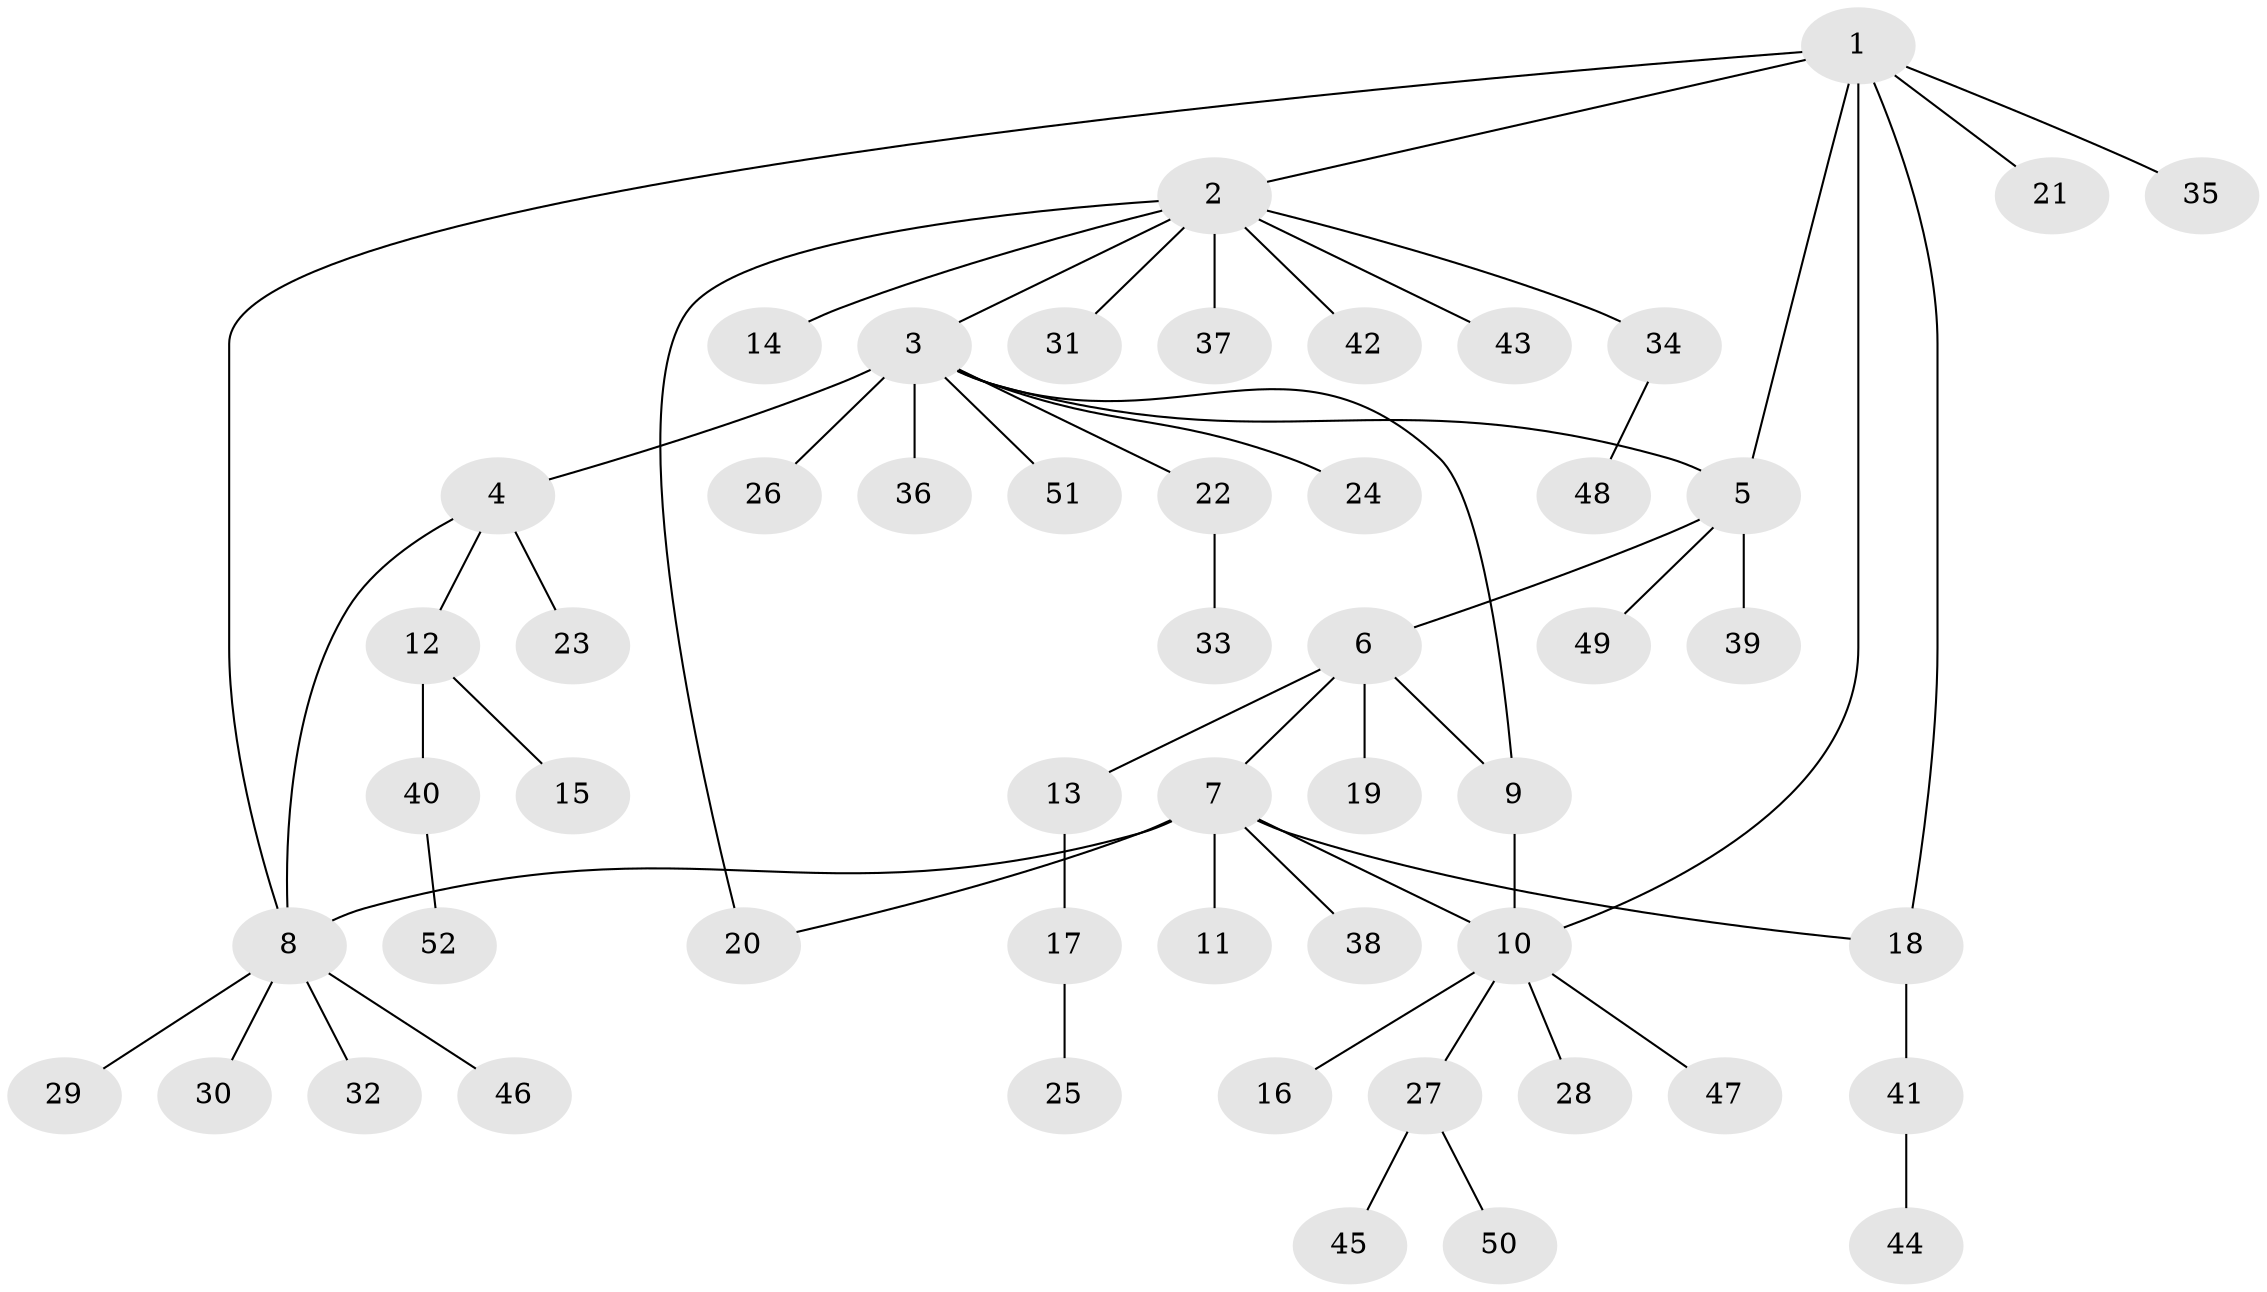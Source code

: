 // Generated by graph-tools (version 1.1) at 2025/54/03/09/25 04:54:26]
// undirected, 52 vertices, 59 edges
graph export_dot {
graph [start="1"]
  node [color=gray90,style=filled];
  1;
  2;
  3;
  4;
  5;
  6;
  7;
  8;
  9;
  10;
  11;
  12;
  13;
  14;
  15;
  16;
  17;
  18;
  19;
  20;
  21;
  22;
  23;
  24;
  25;
  26;
  27;
  28;
  29;
  30;
  31;
  32;
  33;
  34;
  35;
  36;
  37;
  38;
  39;
  40;
  41;
  42;
  43;
  44;
  45;
  46;
  47;
  48;
  49;
  50;
  51;
  52;
  1 -- 2;
  1 -- 5;
  1 -- 8;
  1 -- 10;
  1 -- 18;
  1 -- 21;
  1 -- 35;
  2 -- 3;
  2 -- 14;
  2 -- 20;
  2 -- 31;
  2 -- 34;
  2 -- 37;
  2 -- 42;
  2 -- 43;
  3 -- 4;
  3 -- 5;
  3 -- 9;
  3 -- 22;
  3 -- 24;
  3 -- 26;
  3 -- 36;
  3 -- 51;
  4 -- 8;
  4 -- 12;
  4 -- 23;
  5 -- 6;
  5 -- 39;
  5 -- 49;
  6 -- 7;
  6 -- 9;
  6 -- 13;
  6 -- 19;
  7 -- 8;
  7 -- 10;
  7 -- 11;
  7 -- 18;
  7 -- 20;
  7 -- 38;
  8 -- 29;
  8 -- 30;
  8 -- 32;
  8 -- 46;
  9 -- 10;
  10 -- 16;
  10 -- 27;
  10 -- 28;
  10 -- 47;
  12 -- 15;
  12 -- 40;
  13 -- 17;
  17 -- 25;
  18 -- 41;
  22 -- 33;
  27 -- 45;
  27 -- 50;
  34 -- 48;
  40 -- 52;
  41 -- 44;
}
